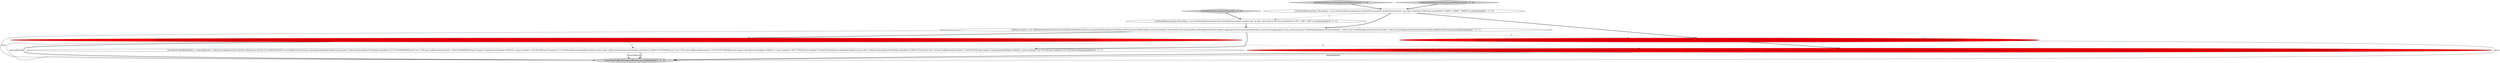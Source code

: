 digraph {
9 [style = filled, label = "List<Result<TopNResultValue>> expectedResults = Collections.singletonList(new Result<>(DateTimes.of(\"2011-01-12T00:00:00.000Z\"),new TopNResultValue(Arrays.asList(ImmutableMap.builder().put(\"ql_alias\",1400L).put(QueryRunnerTestHelper.indexMetric,217725.41940800005D).put(\"rows\",279L).put(\"addRowsIndexConstant\",218005.41940800005D).put(\"uniques\",QueryRunnerTestHelper.UNIQUES_1).put(\"maxIndex\",1870.061029D).put(\"minIndex\",91.270553D).build(),ImmutableMap.builder().put(\"ql_alias\",1600L).put(QueryRunnerTestHelper.indexMetric,210865.67977600006D).put(\"rows\",279L).put(\"addRowsIndexConstant\",211145.67977600006D).put(\"uniques\",QueryRunnerTestHelper.UNIQUES_1).put(\"maxIndex\",1862.737933D).put(\"minIndex\",99.284525D).build(),ImmutableMap.builder().put(\"ql_alias\",1200L).put(QueryRunnerTestHelper.indexMetric,12086.472791D).put(\"rows\",93L).put(\"addRowsIndexConstant\",12180.472791D).put(\"uniques\",QueryRunnerTestHelper.UNIQUES_1).put(\"maxIndex\",193.787574D).put(\"minIndex\",84.710523D).build()))))@@@5@@@['0', '0', '1']", fillcolor = white, shape = ellipse image = "AAA0AAABBB3BBB"];
4 [style = filled, label = "ListFilteredDimensionSpec filteredSpec = new ListFilteredDimensionSpec(new DefaultDimensionSpec(\"qualityNumericString\",\"qns_alias\",ValueType.LONG),Sets.newHashSet(\"120000\",\"140000\",\"160000\"),true)@@@3@@@['1', '1', '0']", fillcolor = white, shape = ellipse image = "AAA0AAABBB1BBB"];
8 [style = filled, label = "ListFilteredDimensionSpec filteredSpec = new ListFilteredDimensionSpec(new DefaultDimensionSpec(\"qualityLong\",\"ql_alias\",ValueType.LONG),Sets.newHashSet(\"1200\",\"1400\",\"1600\"),true)@@@3@@@['0', '0', '1']", fillcolor = white, shape = ellipse image = "AAA0AAABBB3BBB"];
5 [style = filled, label = "testFullOnTopNNumericStringColumnWithDecoration['0', '1', '0']", fillcolor = lightgray, shape = diamond image = "AAA0AAABBB2BBB"];
2 [style = filled, label = "TopNQuery query = new TopNQueryBuilder().dataSource(QueryRunnerTestHelper.dataSource).granularity(QueryRunnerTestHelper.allGran).dimension(filteredSpec).metric(\"maxIndex\").threshold(4).intervals(QueryRunnerTestHelper.fullOnIntervalSpec).aggregators(Lists.newArrayList(Iterables.concat(commonAggregators,Lists.newArrayList(new DoubleMaxAggregatorFactory(\"maxIndex\",\"index\"),new DoubleMinAggregatorFactory(\"minIndex\",\"index\"))))).postAggregators(QueryRunnerTestHelper.addRowsIndexConstant).build()@@@4@@@['1', '0', '1']", fillcolor = white, shape = ellipse image = "AAA0AAABBB1BBB"];
7 [style = filled, label = "TopNQuery query = new TopNQueryBuilder().dataSource(QueryRunnerTestHelper.DATA_SOURCE).granularity(QueryRunnerTestHelper.ALL_GRAN).dimension(filteredSpec).metric(\"maxIndex\").threshold(4).intervals(QueryRunnerTestHelper.FULL_ON_INTERVAL_SPEC).aggregators(Lists.newArrayList(Iterables.concat(commonAggregators,Lists.newArrayList(new DoubleMaxAggregatorFactory(\"maxIndex\",\"index\"),new DoubleMinAggregatorFactory(\"minIndex\",\"index\"))))).postAggregators(QueryRunnerTestHelper.ADD_ROWS_INDEX_CONSTANT).build()@@@4@@@['0', '1', '0']", fillcolor = red, shape = ellipse image = "AAA1AAABBB2BBB"];
1 [style = filled, label = "List<Result<TopNResultValue>> expectedResults = Collections.singletonList(new Result<>(DateTimes.of(\"2011-01-12T00:00:00.000Z\"),new TopNResultValue(Arrays.asList(ImmutableMap.builder().put(\"qns_alias\",140000L).put(QueryRunnerTestHelper.indexMetric,217725.41940800005D).put(\"rows\",279L).put(\"addRowsIndexConstant\",218005.41940800005D).put(\"uniques\",QueryRunnerTestHelper.UNIQUES_1).put(\"maxIndex\",1870.061029D).put(\"minIndex\",91.270553D).build(),ImmutableMap.builder().put(\"qns_alias\",160000L).put(QueryRunnerTestHelper.indexMetric,210865.67977600006D).put(\"rows\",279L).put(\"addRowsIndexConstant\",211145.67977600006D).put(\"uniques\",QueryRunnerTestHelper.UNIQUES_1).put(\"maxIndex\",1862.737933D).put(\"minIndex\",99.284525D).build(),ImmutableMap.builder().put(\"qns_alias\",120000L).put(QueryRunnerTestHelper.indexMetric,12086.472791D).put(\"rows\",93L).put(\"addRowsIndexConstant\",12180.472791D).put(\"uniques\",QueryRunnerTestHelper.UNIQUES_1).put(\"maxIndex\",193.787574D).put(\"minIndex\",84.710523D).build()))))@@@5@@@['1', '0', '0']", fillcolor = red, shape = ellipse image = "AAA1AAABBB1BBB"];
10 [style = filled, label = "testFullOnTopNDecorationOnNumeric['0', '0', '1']", fillcolor = lightgray, shape = diamond image = "AAA0AAABBB3BBB"];
0 [style = filled, label = "assertExpectedResults(expectedResults,query)@@@6@@@['1', '1', '1']", fillcolor = lightgray, shape = ellipse image = "AAA0AAABBB1BBB"];
3 [style = filled, label = "testFullOnTopNNumericStringColumnWithDecoration['1', '0', '0']", fillcolor = lightgray, shape = diamond image = "AAA0AAABBB1BBB"];
6 [style = filled, label = "List<Result<TopNResultValue>> expectedResults = Collections.singletonList(new Result<>(DateTimes.of(\"2011-01-12T00:00:00.000Z\"),new TopNResultValue(Arrays.asList(ImmutableMap.builder().put(\"qns_alias\",140000L).put(QueryRunnerTestHelper.INDEX_METRIC,217725.41940800005D).put(\"rows\",279L).put(\"addRowsIndexConstant\",218005.41940800005D).put(\"uniques\",QueryRunnerTestHelper.UNIQUES_1).put(\"maxIndex\",1870.061029D).put(\"minIndex\",91.270553D).build(),ImmutableMap.builder().put(\"qns_alias\",160000L).put(QueryRunnerTestHelper.INDEX_METRIC,210865.67977600006D).put(\"rows\",279L).put(\"addRowsIndexConstant\",211145.67977600006D).put(\"uniques\",QueryRunnerTestHelper.UNIQUES_1).put(\"maxIndex\",1862.737933D).put(\"minIndex\",99.284525D).build(),ImmutableMap.builder().put(\"qns_alias\",120000L).put(QueryRunnerTestHelper.INDEX_METRIC,12086.472791D).put(\"rows\",93L).put(\"addRowsIndexConstant\",12180.472791D).put(\"uniques\",QueryRunnerTestHelper.UNIQUES_1).put(\"maxIndex\",193.787574D).put(\"minIndex\",84.710523D).build()))))@@@5@@@['0', '1', '0']", fillcolor = red, shape = ellipse image = "AAA1AAABBB2BBB"];
9->0 [style = solid, label="expectedResults"];
9->0 [style = bold, label=""];
2->0 [style = solid, label="query"];
2->1 [style = bold, label=""];
6->0 [style = solid, label="expectedResults"];
1->9 [style = dashed, label="0"];
6->0 [style = bold, label=""];
4->2 [style = bold, label=""];
1->0 [style = bold, label=""];
2->9 [style = bold, label=""];
2->7 [style = dashed, label="0"];
3->4 [style = bold, label=""];
4->7 [style = bold, label=""];
1->0 [style = solid, label="expectedResults"];
10->8 [style = bold, label=""];
8->2 [style = bold, label=""];
1->6 [style = dashed, label="0"];
5->4 [style = bold, label=""];
7->6 [style = bold, label=""];
4->8 [style = dashed, label="0"];
7->0 [style = solid, label="query"];
}
